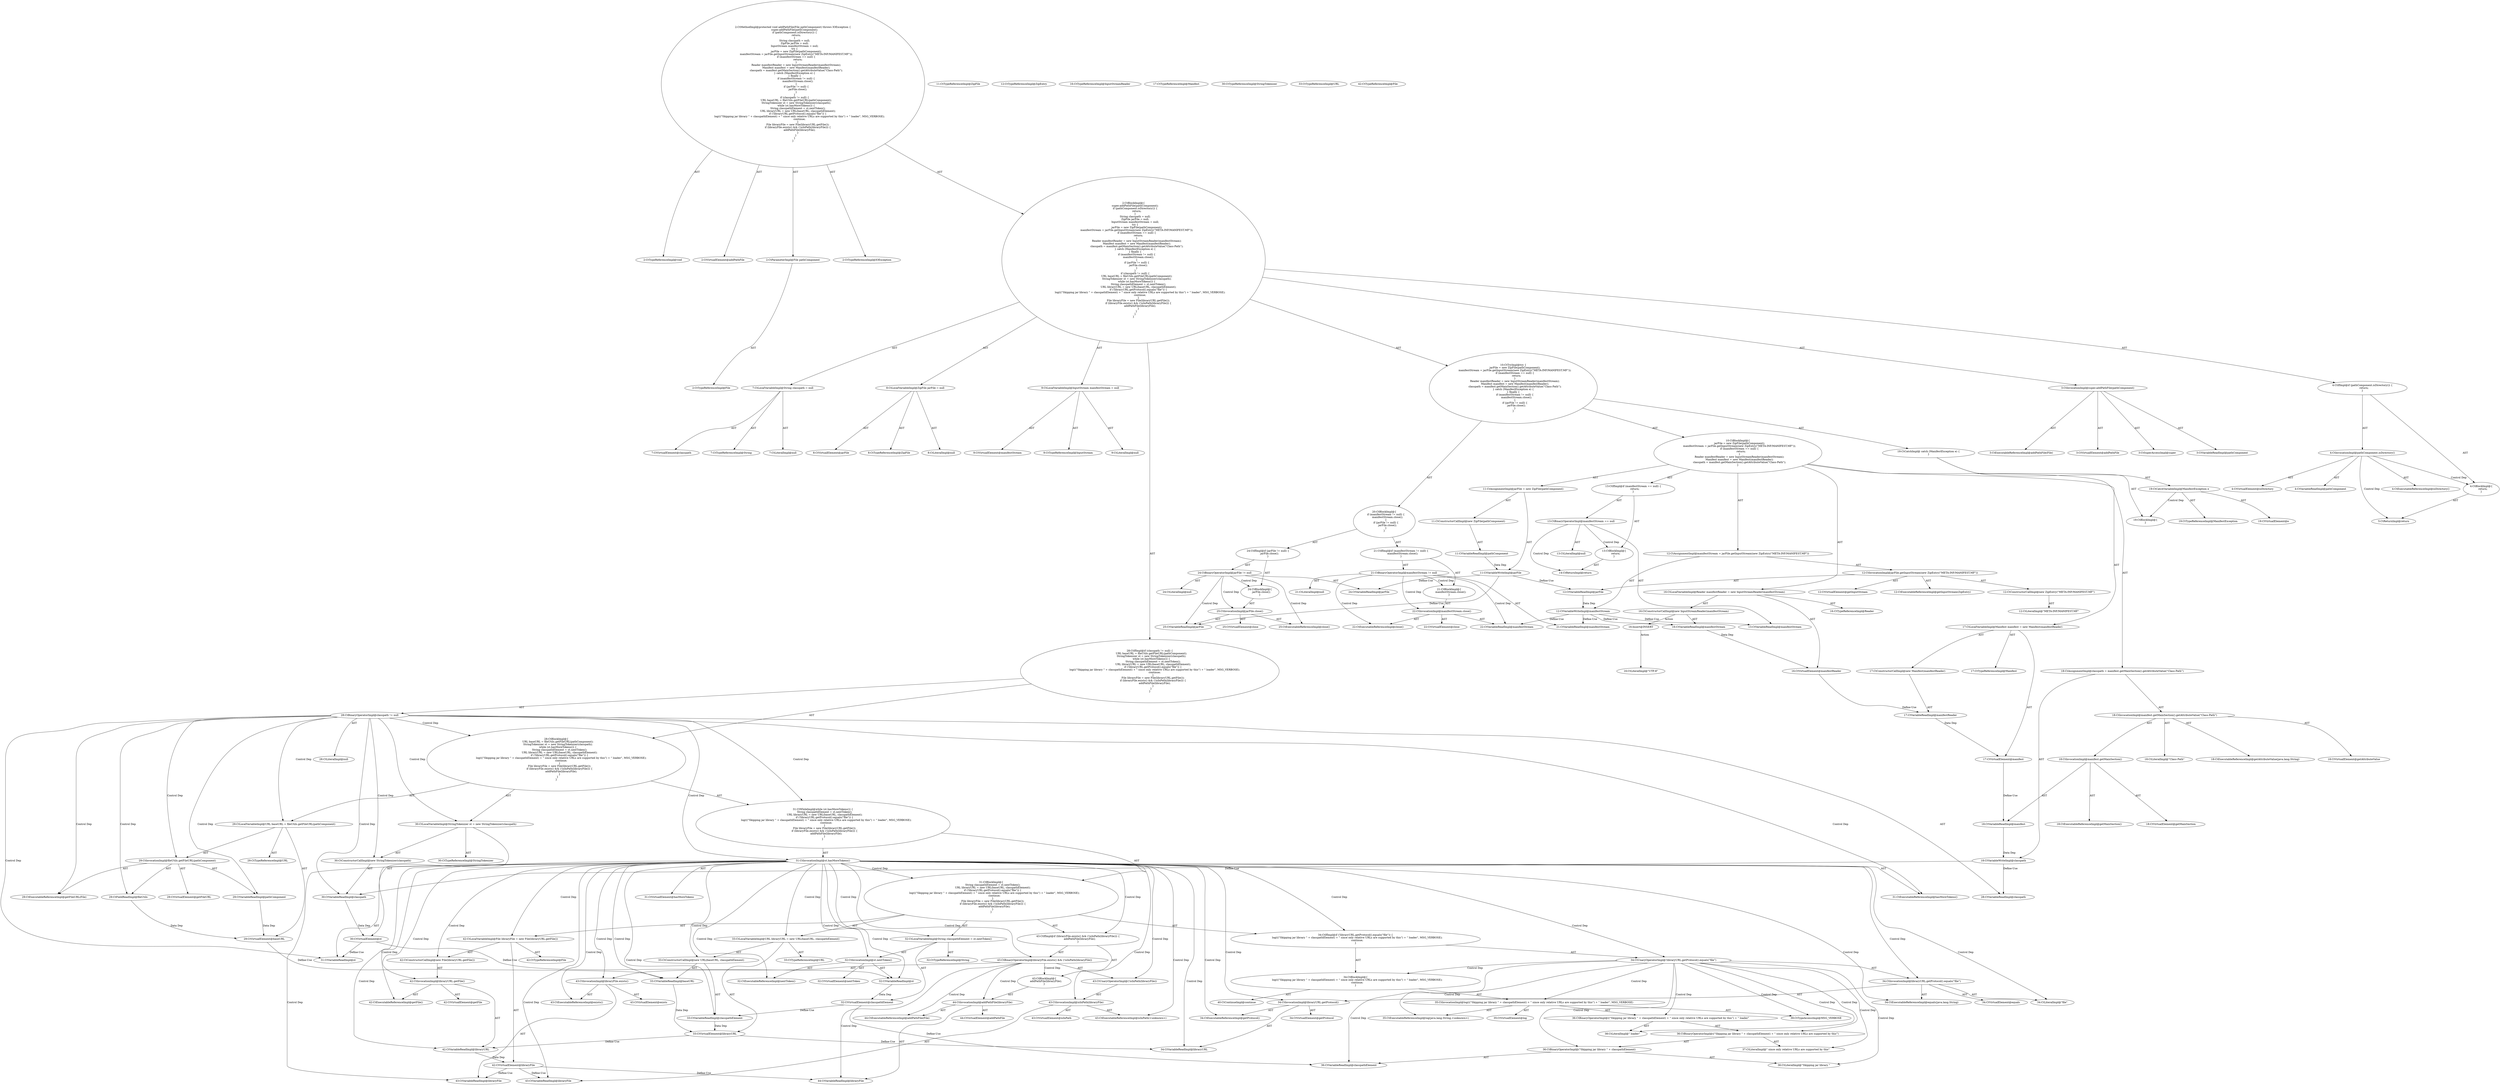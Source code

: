 digraph "addPathFile#?,File" {
0 [label="2:CtTypeReferenceImpl@void" shape=ellipse]
1 [label="2:CtVirtualElement@addPathFile" shape=ellipse]
2 [label="2:CtParameterImpl@File pathComponent" shape=ellipse]
3 [label="2:CtTypeReferenceImpl@File" shape=ellipse]
4 [label="2:CtTypeReferenceImpl@IOException" shape=ellipse]
5 [label="3:CtExecutableReferenceImpl@addPathFile(File)" shape=ellipse]
6 [label="3:CtVirtualElement@addPathFile" shape=ellipse]
7 [label="3:CtSuperAccessImpl@super" shape=ellipse]
8 [label="3:CtVariableReadImpl@pathComponent" shape=ellipse]
9 [label="3:CtInvocationImpl@super.addPathFile(pathComponent)" shape=ellipse]
10 [label="4:CtExecutableReferenceImpl@isDirectory()" shape=ellipse]
11 [label="4:CtVirtualElement@isDirectory" shape=ellipse]
12 [label="4:CtVariableReadImpl@pathComponent" shape=ellipse]
13 [label="4:CtInvocationImpl@pathComponent.isDirectory()" shape=ellipse]
14 [label="5:CtReturnImpl@return" shape=ellipse]
15 [label="4:CtBlockImpl@\{
    return;
\}" shape=ellipse]
16 [label="4:CtIfImpl@if (pathComponent.isDirectory()) \{
    return;
\}" shape=ellipse]
17 [label="7:CtTypeReferenceImpl@String" shape=ellipse]
18 [label="7:CtLiteralImpl@null" shape=ellipse]
19 [label="7:CtVirtualElement@classpath" shape=ellipse]
20 [label="7:CtLocalVariableImpl@String classpath = null" shape=ellipse]
21 [label="8:CtTypeReferenceImpl@ZipFile" shape=ellipse]
22 [label="8:CtLiteralImpl@null" shape=ellipse]
23 [label="8:CtVirtualElement@jarFile" shape=ellipse]
24 [label="8:CtLocalVariableImpl@ZipFile jarFile = null" shape=ellipse]
25 [label="9:CtTypeReferenceImpl@InputStream" shape=ellipse]
26 [label="9:CtLiteralImpl@null" shape=ellipse]
27 [label="9:CtVirtualElement@manifestStream" shape=ellipse]
28 [label="9:CtLocalVariableImpl@InputStream manifestStream = null" shape=ellipse]
29 [label="11:CtVariableWriteImpl@jarFile" shape=ellipse]
30 [label="11:CtTypeReferenceImpl@ZipFile" shape=ellipse]
31 [label="11:CtVariableReadImpl@pathComponent" shape=ellipse]
32 [label="11:CtConstructorCallImpl@new ZipFile(pathComponent)" shape=ellipse]
33 [label="11:CtAssignmentImpl@jarFile = new ZipFile(pathComponent)" shape=ellipse]
34 [label="12:CtVariableWriteImpl@manifestStream" shape=ellipse]
35 [label="12:CtExecutableReferenceImpl@getInputStream(ZipEntry)" shape=ellipse]
36 [label="12:CtVirtualElement@getInputStream" shape=ellipse]
37 [label="12:CtVariableReadImpl@jarFile" shape=ellipse]
38 [label="12:CtTypeReferenceImpl@ZipEntry" shape=ellipse]
39 [label="12:CtLiteralImpl@\"META-INF/MANIFEST.MF\"" shape=ellipse]
40 [label="12:CtConstructorCallImpl@new ZipEntry(\"META-INF/MANIFEST.MF\")" shape=ellipse]
41 [label="12:CtInvocationImpl@jarFile.getInputStream(new ZipEntry(\"META-INF/MANIFEST.MF\"))" shape=ellipse]
42 [label="12:CtAssignmentImpl@manifestStream = jarFile.getInputStream(new ZipEntry(\"META-INF/MANIFEST.MF\"))" shape=ellipse]
43 [label="13:CtVariableReadImpl@manifestStream" shape=ellipse]
44 [label="13:CtLiteralImpl@null" shape=ellipse]
45 [label="13:CtBinaryOperatorImpl@manifestStream == null" shape=ellipse]
46 [label="14:CtReturnImpl@return" shape=ellipse]
47 [label="13:CtBlockImpl@\{
    return;
\}" shape=ellipse]
48 [label="13:CtIfImpl@if (manifestStream == null) \{
    return;
\}" shape=ellipse]
49 [label="16:CtTypeReferenceImpl@Reader" shape=ellipse]
50 [label="16:CtTypeReferenceImpl@InputStreamReader" shape=ellipse]
51 [label="16:CtVariableReadImpl@manifestStream" shape=ellipse]
52 [label="16:CtConstructorCallImpl@new InputStreamReader(manifestStream)" shape=ellipse]
53 [label="16:CtVirtualElement@manifestReader" shape=ellipse]
54 [label="16:CtLocalVariableImpl@Reader manifestReader = new InputStreamReader(manifestStream)" shape=ellipse]
55 [label="17:CtTypeReferenceImpl@Manifest" shape=ellipse]
56 [label="17:CtTypeReferenceImpl@Manifest" shape=ellipse]
57 [label="17:CtVariableReadImpl@manifestReader" shape=ellipse]
58 [label="17:CtConstructorCallImpl@new Manifest(manifestReader)" shape=ellipse]
59 [label="17:CtVirtualElement@manifest" shape=ellipse]
60 [label="17:CtLocalVariableImpl@Manifest manifest = new Manifest(manifestReader)" shape=ellipse]
61 [label="18:CtVariableWriteImpl@classpath" shape=ellipse]
62 [label="18:CtExecutableReferenceImpl@getAttributeValue(java.lang.String)" shape=ellipse]
63 [label="18:CtVirtualElement@getAttributeValue" shape=ellipse]
64 [label="18:CtExecutableReferenceImpl@getMainSection()" shape=ellipse]
65 [label="18:CtVirtualElement@getMainSection" shape=ellipse]
66 [label="18:CtVariableReadImpl@manifest" shape=ellipse]
67 [label="18:CtInvocationImpl@manifest.getMainSection()" shape=ellipse]
68 [label="18:CtLiteralImpl@\"Class-Path\"" shape=ellipse]
69 [label="18:CtInvocationImpl@manifest.getMainSection().getAttributeValue(\"Class-Path\")" shape=ellipse]
70 [label="18:CtAssignmentImpl@classpath = manifest.getMainSection().getAttributeValue(\"Class-Path\")" shape=ellipse]
71 [label="10:CtBlockImpl@\{
    jarFile = new ZipFile(pathComponent);
    manifestStream = jarFile.getInputStream(new ZipEntry(\"META-INF/MANIFEST.MF\"));
    if (manifestStream == null) \{
        return;
    \}
    Reader manifestReader = new InputStreamReader(manifestStream);
    Manifest manifest = new Manifest(manifestReader);
    classpath = manifest.getMainSection().getAttributeValue(\"Class-Path\");
\}" shape=ellipse]
72 [label="19:CtVirtualElement@e" shape=ellipse]
73 [label="19:CtTypeReferenceImpl@ManifestException" shape=ellipse]
74 [label="19:CtCatchVariableImpl@ManifestException e" shape=ellipse]
75 [label="19:CtBlockImpl@\{
\}" shape=ellipse]
76 [label="19:CtCatchImpl@ catch (ManifestException e) \{
\}" shape=ellipse]
77 [label="21:CtVariableReadImpl@manifestStream" shape=ellipse]
78 [label="21:CtLiteralImpl@null" shape=ellipse]
79 [label="21:CtBinaryOperatorImpl@manifestStream != null" shape=ellipse]
80 [label="22:CtExecutableReferenceImpl@close()" shape=ellipse]
81 [label="22:CtVirtualElement@close" shape=ellipse]
82 [label="22:CtVariableReadImpl@manifestStream" shape=ellipse]
83 [label="22:CtInvocationImpl@manifestStream.close()" shape=ellipse]
84 [label="21:CtBlockImpl@\{
    manifestStream.close();
\}" shape=ellipse]
85 [label="21:CtIfImpl@if (manifestStream != null) \{
    manifestStream.close();
\}" shape=ellipse]
86 [label="24:CtVariableReadImpl@jarFile" shape=ellipse]
87 [label="24:CtLiteralImpl@null" shape=ellipse]
88 [label="24:CtBinaryOperatorImpl@jarFile != null" shape=ellipse]
89 [label="25:CtExecutableReferenceImpl@close()" shape=ellipse]
90 [label="25:CtVirtualElement@close" shape=ellipse]
91 [label="25:CtVariableReadImpl@jarFile" shape=ellipse]
92 [label="25:CtInvocationImpl@jarFile.close()" shape=ellipse]
93 [label="24:CtBlockImpl@\{
    jarFile.close();
\}" shape=ellipse]
94 [label="24:CtIfImpl@if (jarFile != null) \{
    jarFile.close();
\}" shape=ellipse]
95 [label="20:CtBlockImpl@\{
    if (manifestStream != null) \{
        manifestStream.close();
    \}
    if (jarFile != null) \{
        jarFile.close();
    \}
\}" shape=ellipse]
96 [label="10:CtTryImpl@try \{
    jarFile = new ZipFile(pathComponent);
    manifestStream = jarFile.getInputStream(new ZipEntry(\"META-INF/MANIFEST.MF\"));
    if (manifestStream == null) \{
        return;
    \}
    Reader manifestReader = new InputStreamReader(manifestStream);
    Manifest manifest = new Manifest(manifestReader);
    classpath = manifest.getMainSection().getAttributeValue(\"Class-Path\");
\} catch (ManifestException e) \{
\} finally \{
    if (manifestStream != null) \{
        manifestStream.close();
    \}
    if (jarFile != null) \{
        jarFile.close();
    \}
\}" shape=ellipse]
97 [label="28:CtVariableReadImpl@classpath" shape=ellipse]
98 [label="28:CtLiteralImpl@null" shape=ellipse]
99 [label="28:CtBinaryOperatorImpl@classpath != null" shape=ellipse]
100 [label="29:CtTypeReferenceImpl@URL" shape=ellipse]
101 [label="29:CtExecutableReferenceImpl@getFileURL(File)" shape=ellipse]
102 [label="29:CtVirtualElement@getFileURL" shape=ellipse]
103 [label="29:CtFieldReadImpl@fileUtils" shape=ellipse]
104 [label="29:CtVariableReadImpl@pathComponent" shape=ellipse]
105 [label="29:CtInvocationImpl@fileUtils.getFileURL(pathComponent)" shape=ellipse]
106 [label="29:CtVirtualElement@baseURL" shape=ellipse]
107 [label="29:CtLocalVariableImpl@URL baseURL = fileUtils.getFileURL(pathComponent)" shape=ellipse]
108 [label="30:CtTypeReferenceImpl@StringTokenizer" shape=ellipse]
109 [label="30:CtTypeReferenceImpl@StringTokenizer" shape=ellipse]
110 [label="30:CtVariableReadImpl@classpath" shape=ellipse]
111 [label="30:CtConstructorCallImpl@new StringTokenizer(classpath)" shape=ellipse]
112 [label="30:CtVirtualElement@st" shape=ellipse]
113 [label="30:CtLocalVariableImpl@StringTokenizer st = new StringTokenizer(classpath)" shape=ellipse]
114 [label="31:CtExecutableReferenceImpl@hasMoreTokens()" shape=ellipse]
115 [label="31:CtVirtualElement@hasMoreTokens" shape=ellipse]
116 [label="31:CtVariableReadImpl@st" shape=ellipse]
117 [label="31:CtInvocationImpl@st.hasMoreTokens()" shape=ellipse]
118 [label="32:CtTypeReferenceImpl@String" shape=ellipse]
119 [label="32:CtExecutableReferenceImpl@nextToken()" shape=ellipse]
120 [label="32:CtVirtualElement@nextToken" shape=ellipse]
121 [label="32:CtVariableReadImpl@st" shape=ellipse]
122 [label="32:CtInvocationImpl@st.nextToken()" shape=ellipse]
123 [label="32:CtVirtualElement@classpathElement" shape=ellipse]
124 [label="32:CtLocalVariableImpl@String classpathElement = st.nextToken()" shape=ellipse]
125 [label="33:CtTypeReferenceImpl@URL" shape=ellipse]
126 [label="33:CtTypeReferenceImpl@URL" shape=ellipse]
127 [label="33:CtVariableReadImpl@baseURL" shape=ellipse]
128 [label="33:CtVariableReadImpl@classpathElement" shape=ellipse]
129 [label="33:CtConstructorCallImpl@new URL(baseURL, classpathElement)" shape=ellipse]
130 [label="33:CtVirtualElement@libraryURL" shape=ellipse]
131 [label="33:CtLocalVariableImpl@URL libraryURL = new URL(baseURL, classpathElement)" shape=ellipse]
132 [label="34:CtExecutableReferenceImpl@equals(java.lang.String)" shape=ellipse]
133 [label="34:CtVirtualElement@equals" shape=ellipse]
134 [label="34:CtExecutableReferenceImpl@getProtocol()" shape=ellipse]
135 [label="34:CtVirtualElement@getProtocol" shape=ellipse]
136 [label="34:CtVariableReadImpl@libraryURL" shape=ellipse]
137 [label="34:CtInvocationImpl@libraryURL.getProtocol()" shape=ellipse]
138 [label="34:CtLiteralImpl@\"file\"" shape=ellipse]
139 [label="34:CtInvocationImpl@libraryURL.getProtocol().equals(\"file\")" shape=ellipse]
140 [label="34:CtUnaryOperatorImpl@!libraryURL.getProtocol().equals(\"file\")" shape=ellipse]
141 [label="35:CtExecutableReferenceImpl@log(java.lang.String,<unknown>)" shape=ellipse]
142 [label="35:CtVirtualElement@log" shape=ellipse]
143 [label="36:CtLiteralImpl@\"Skipping jar library \"" shape=ellipse]
144 [label="36:CtVariableReadImpl@classpathElement" shape=ellipse]
145 [label="36:CtBinaryOperatorImpl@(\"Skipping jar library \" + classpathElement)" shape=ellipse]
146 [label="37:CtLiteralImpl@\" since only relative URLs are supported by this\"" shape=ellipse]
147 [label="36:CtBinaryOperatorImpl@((\"Skipping jar library \" + classpathElement) + \" since only relative URLs are supported by this\")" shape=ellipse]
148 [label="38:CtLiteralImpl@\" loader\"" shape=ellipse]
149 [label="36:CtBinaryOperatorImpl@((\"Skipping jar library \" + classpathElement) + \" since only relative URLs are supported by this\") + \" loader\"" shape=ellipse]
150 [label="39:CtTypeAccessImpl@MSG_VERBOSE" shape=ellipse]
151 [label="35:CtInvocationImpl@log(((\"Skipping jar library \" + classpathElement) + \" since only relative URLs are supported by this\") + \" loader\", MSG_VERBOSE)" shape=ellipse]
152 [label="40:CtContinueImpl@continue" shape=ellipse]
153 [label="34:CtBlockImpl@\{
    log(((\"Skipping jar library \" + classpathElement) + \" since only relative URLs are supported by this\") + \" loader\", MSG_VERBOSE);
    continue;
\}" shape=ellipse]
154 [label="34:CtIfImpl@if (!libraryURL.getProtocol().equals(\"file\")) \{
    log(((\"Skipping jar library \" + classpathElement) + \" since only relative URLs are supported by this\") + \" loader\", MSG_VERBOSE);
    continue;
\}" shape=ellipse]
155 [label="42:CtTypeReferenceImpl@File" shape=ellipse]
156 [label="42:CtTypeReferenceImpl@File" shape=ellipse]
157 [label="42:CtExecutableReferenceImpl@getFile()" shape=ellipse]
158 [label="42:CtVirtualElement@getFile" shape=ellipse]
159 [label="42:CtVariableReadImpl@libraryURL" shape=ellipse]
160 [label="42:CtInvocationImpl@libraryURL.getFile()" shape=ellipse]
161 [label="42:CtConstructorCallImpl@new File(libraryURL.getFile())" shape=ellipse]
162 [label="42:CtVirtualElement@libraryFile" shape=ellipse]
163 [label="42:CtLocalVariableImpl@File libraryFile = new File(libraryURL.getFile())" shape=ellipse]
164 [label="43:CtExecutableReferenceImpl@exists()" shape=ellipse]
165 [label="43:CtVirtualElement@exists" shape=ellipse]
166 [label="43:CtVariableReadImpl@libraryFile" shape=ellipse]
167 [label="43:CtInvocationImpl@libraryFile.exists()" shape=ellipse]
168 [label="43:CtExecutableReferenceImpl@isInPath(<unknown>)" shape=ellipse]
169 [label="43:CtVirtualElement@isInPath" shape=ellipse]
170 [label="43:CtVariableReadImpl@libraryFile" shape=ellipse]
171 [label="43:CtInvocationImpl@isInPath(libraryFile)" shape=ellipse]
172 [label="43:CtUnaryOperatorImpl@(!isInPath(libraryFile))" shape=ellipse]
173 [label="43:CtBinaryOperatorImpl@libraryFile.exists() && (!isInPath(libraryFile))" shape=ellipse]
174 [label="44:CtExecutableReferenceImpl@addPathFile(File)" shape=ellipse]
175 [label="44:CtVirtualElement@addPathFile" shape=ellipse]
176 [label="44:CtVariableReadImpl@libraryFile" shape=ellipse]
177 [label="44:CtInvocationImpl@addPathFile(libraryFile)" shape=ellipse]
178 [label="43:CtBlockImpl@\{
    addPathFile(libraryFile);
\}" shape=ellipse]
179 [label="43:CtIfImpl@if (libraryFile.exists() && (!isInPath(libraryFile))) \{
    addPathFile(libraryFile);
\}" shape=ellipse]
180 [label="31:CtBlockImpl@\{
    String classpathElement = st.nextToken();
    URL libraryURL = new URL(baseURL, classpathElement);
    if (!libraryURL.getProtocol().equals(\"file\")) \{
        log(((\"Skipping jar library \" + classpathElement) + \" since only relative URLs are supported by this\") + \" loader\", MSG_VERBOSE);
        continue;
    \}
    File libraryFile = new File(libraryURL.getFile());
    if (libraryFile.exists() && (!isInPath(libraryFile))) \{
        addPathFile(libraryFile);
    \}
\}" shape=ellipse]
181 [label="31:CtWhileImpl@while (st.hasMoreTokens()) \{
    String classpathElement = st.nextToken();
    URL libraryURL = new URL(baseURL, classpathElement);
    if (!libraryURL.getProtocol().equals(\"file\")) \{
        log(((\"Skipping jar library \" + classpathElement) + \" since only relative URLs are supported by this\") + \" loader\", MSG_VERBOSE);
        continue;
    \}
    File libraryFile = new File(libraryURL.getFile());
    if (libraryFile.exists() && (!isInPath(libraryFile))) \{
        addPathFile(libraryFile);
    \}
\} " shape=ellipse]
182 [label="28:CtBlockImpl@\{
    URL baseURL = fileUtils.getFileURL(pathComponent);
    StringTokenizer st = new StringTokenizer(classpath);
    while (st.hasMoreTokens()) \{
        String classpathElement = st.nextToken();
        URL libraryURL = new URL(baseURL, classpathElement);
        if (!libraryURL.getProtocol().equals(\"file\")) \{
            log(((\"Skipping jar library \" + classpathElement) + \" since only relative URLs are supported by this\") + \" loader\", MSG_VERBOSE);
            continue;
        \}
        File libraryFile = new File(libraryURL.getFile());
        if (libraryFile.exists() && (!isInPath(libraryFile))) \{
            addPathFile(libraryFile);
        \}
    \} 
\}" shape=ellipse]
183 [label="28:CtIfImpl@if (classpath != null) \{
    URL baseURL = fileUtils.getFileURL(pathComponent);
    StringTokenizer st = new StringTokenizer(classpath);
    while (st.hasMoreTokens()) \{
        String classpathElement = st.nextToken();
        URL libraryURL = new URL(baseURL, classpathElement);
        if (!libraryURL.getProtocol().equals(\"file\")) \{
            log(((\"Skipping jar library \" + classpathElement) + \" since only relative URLs are supported by this\") + \" loader\", MSG_VERBOSE);
            continue;
        \}
        File libraryFile = new File(libraryURL.getFile());
        if (libraryFile.exists() && (!isInPath(libraryFile))) \{
            addPathFile(libraryFile);
        \}
    \} 
\}" shape=ellipse]
184 [label="2:CtBlockImpl@\{
    super.addPathFile(pathComponent);
    if (pathComponent.isDirectory()) \{
        return;
    \}
    String classpath = null;
    ZipFile jarFile = null;
    InputStream manifestStream = null;
    try \{
        jarFile = new ZipFile(pathComponent);
        manifestStream = jarFile.getInputStream(new ZipEntry(\"META-INF/MANIFEST.MF\"));
        if (manifestStream == null) \{
            return;
        \}
        Reader manifestReader = new InputStreamReader(manifestStream);
        Manifest manifest = new Manifest(manifestReader);
        classpath = manifest.getMainSection().getAttributeValue(\"Class-Path\");
    \} catch (ManifestException e) \{
    \} finally \{
        if (manifestStream != null) \{
            manifestStream.close();
        \}
        if (jarFile != null) \{
            jarFile.close();
        \}
    \}
    if (classpath != null) \{
        URL baseURL = fileUtils.getFileURL(pathComponent);
        StringTokenizer st = new StringTokenizer(classpath);
        while (st.hasMoreTokens()) \{
            String classpathElement = st.nextToken();
            URL libraryURL = new URL(baseURL, classpathElement);
            if (!libraryURL.getProtocol().equals(\"file\")) \{
                log(((\"Skipping jar library \" + classpathElement) + \" since only relative URLs are supported by this\") + \" loader\", MSG_VERBOSE);
                continue;
            \}
            File libraryFile = new File(libraryURL.getFile());
            if (libraryFile.exists() && (!isInPath(libraryFile))) \{
                addPathFile(libraryFile);
            \}
        \} 
    \}
\}" shape=ellipse]
185 [label="2:CtMethodImpl@protected void addPathFile(File pathComponent) throws IOException \{
    super.addPathFile(pathComponent);
    if (pathComponent.isDirectory()) \{
        return;
    \}
    String classpath = null;
    ZipFile jarFile = null;
    InputStream manifestStream = null;
    try \{
        jarFile = new ZipFile(pathComponent);
        manifestStream = jarFile.getInputStream(new ZipEntry(\"META-INF/MANIFEST.MF\"));
        if (manifestStream == null) \{
            return;
        \}
        Reader manifestReader = new InputStreamReader(manifestStream);
        Manifest manifest = new Manifest(manifestReader);
        classpath = manifest.getMainSection().getAttributeValue(\"Class-Path\");
    \} catch (ManifestException e) \{
    \} finally \{
        if (manifestStream != null) \{
            manifestStream.close();
        \}
        if (jarFile != null) \{
            jarFile.close();
        \}
    \}
    if (classpath != null) \{
        URL baseURL = fileUtils.getFileURL(pathComponent);
        StringTokenizer st = new StringTokenizer(classpath);
        while (st.hasMoreTokens()) \{
            String classpathElement = st.nextToken();
            URL libraryURL = new URL(baseURL, classpathElement);
            if (!libraryURL.getProtocol().equals(\"file\")) \{
                log(((\"Skipping jar library \" + classpathElement) + \" since only relative URLs are supported by this\") + \" loader\", MSG_VERBOSE);
                continue;
            \}
            File libraryFile = new File(libraryURL.getFile());
            if (libraryFile.exists() && (!isInPath(libraryFile))) \{
                addPathFile(libraryFile);
            \}
        \} 
    \}
\}" shape=ellipse]
186 [label="16:Insert@INSERT" shape=ellipse]
187 [label="16:CtLiteralImpl@\"UTF-8\"" shape=ellipse]
2 -> 3 [label="AST"];
9 -> 6 [label="AST"];
9 -> 7 [label="AST"];
9 -> 5 [label="AST"];
9 -> 8 [label="AST"];
13 -> 11 [label="AST"];
13 -> 12 [label="AST"];
13 -> 10 [label="AST"];
13 -> 15 [label="Control Dep"];
13 -> 14 [label="Control Dep"];
15 -> 14 [label="AST"];
16 -> 13 [label="AST"];
16 -> 15 [label="AST"];
20 -> 19 [label="AST"];
20 -> 17 [label="AST"];
20 -> 18 [label="AST"];
24 -> 23 [label="AST"];
24 -> 21 [label="AST"];
24 -> 22 [label="AST"];
28 -> 27 [label="AST"];
28 -> 25 [label="AST"];
28 -> 26 [label="AST"];
29 -> 37 [label="Define-Use"];
29 -> 86 [label="Define-Use"];
29 -> 91 [label="Define-Use"];
31 -> 29 [label="Data Dep"];
32 -> 31 [label="AST"];
33 -> 29 [label="AST"];
33 -> 32 [label="AST"];
34 -> 43 [label="Define-Use"];
34 -> 51 [label="Define-Use"];
34 -> 77 [label="Define-Use"];
34 -> 82 [label="Define-Use"];
37 -> 34 [label="Data Dep"];
40 -> 39 [label="AST"];
41 -> 36 [label="AST"];
41 -> 37 [label="AST"];
41 -> 35 [label="AST"];
41 -> 40 [label="AST"];
42 -> 34 [label="AST"];
42 -> 41 [label="AST"];
45 -> 43 [label="AST"];
45 -> 44 [label="AST"];
45 -> 47 [label="Control Dep"];
45 -> 46 [label="Control Dep"];
47 -> 46 [label="AST"];
48 -> 45 [label="AST"];
48 -> 47 [label="AST"];
51 -> 53 [label="Data Dep"];
52 -> 51 [label="AST"];
52 -> 186 [label="Action"];
53 -> 57 [label="Define-Use"];
54 -> 53 [label="AST"];
54 -> 49 [label="AST"];
54 -> 52 [label="AST"];
57 -> 59 [label="Data Dep"];
58 -> 57 [label="AST"];
59 -> 66 [label="Define-Use"];
60 -> 59 [label="AST"];
60 -> 55 [label="AST"];
60 -> 58 [label="AST"];
61 -> 97 [label="Define-Use"];
61 -> 110 [label="Define-Use"];
66 -> 61 [label="Data Dep"];
67 -> 65 [label="AST"];
67 -> 66 [label="AST"];
67 -> 64 [label="AST"];
69 -> 63 [label="AST"];
69 -> 67 [label="AST"];
69 -> 62 [label="AST"];
69 -> 68 [label="AST"];
70 -> 61 [label="AST"];
70 -> 69 [label="AST"];
71 -> 33 [label="AST"];
71 -> 42 [label="AST"];
71 -> 48 [label="AST"];
71 -> 54 [label="AST"];
71 -> 60 [label="AST"];
71 -> 70 [label="AST"];
74 -> 72 [label="AST"];
74 -> 73 [label="AST"];
74 -> 75 [label="Control Dep"];
76 -> 74 [label="AST"];
76 -> 75 [label="AST"];
79 -> 77 [label="AST"];
79 -> 78 [label="AST"];
79 -> 84 [label="Control Dep"];
79 -> 83 [label="Control Dep"];
79 -> 80 [label="Control Dep"];
79 -> 82 [label="Control Dep"];
83 -> 81 [label="AST"];
83 -> 82 [label="AST"];
83 -> 80 [label="AST"];
84 -> 83 [label="AST"];
85 -> 79 [label="AST"];
85 -> 84 [label="AST"];
88 -> 86 [label="AST"];
88 -> 87 [label="AST"];
88 -> 93 [label="Control Dep"];
88 -> 92 [label="Control Dep"];
88 -> 89 [label="Control Dep"];
88 -> 91 [label="Control Dep"];
92 -> 90 [label="AST"];
92 -> 91 [label="AST"];
92 -> 89 [label="AST"];
93 -> 92 [label="AST"];
94 -> 88 [label="AST"];
94 -> 93 [label="AST"];
95 -> 85 [label="AST"];
95 -> 94 [label="AST"];
96 -> 71 [label="AST"];
96 -> 76 [label="AST"];
96 -> 95 [label="AST"];
99 -> 97 [label="AST"];
99 -> 98 [label="AST"];
99 -> 182 [label="Control Dep"];
99 -> 107 [label="Control Dep"];
99 -> 105 [label="Control Dep"];
99 -> 101 [label="Control Dep"];
99 -> 103 [label="Control Dep"];
99 -> 104 [label="Control Dep"];
99 -> 113 [label="Control Dep"];
99 -> 111 [label="Control Dep"];
99 -> 110 [label="Control Dep"];
99 -> 181 [label="Control Dep"];
99 -> 117 [label="Control Dep"];
99 -> 114 [label="Control Dep"];
99 -> 116 [label="Control Dep"];
103 -> 106 [label="Data Dep"];
104 -> 106 [label="Data Dep"];
105 -> 102 [label="AST"];
105 -> 103 [label="AST"];
105 -> 101 [label="AST"];
105 -> 104 [label="AST"];
106 -> 127 [label="Define-Use"];
107 -> 106 [label="AST"];
107 -> 100 [label="AST"];
107 -> 105 [label="AST"];
110 -> 112 [label="Data Dep"];
111 -> 110 [label="AST"];
112 -> 116 [label="Define-Use"];
112 -> 121 [label="Define-Use"];
113 -> 112 [label="AST"];
113 -> 108 [label="AST"];
113 -> 111 [label="AST"];
117 -> 115 [label="AST"];
117 -> 116 [label="AST"];
117 -> 114 [label="AST"];
117 -> 180 [label="Control Dep"];
117 -> 124 [label="Control Dep"];
117 -> 122 [label="Control Dep"];
117 -> 119 [label="Control Dep"];
117 -> 121 [label="Control Dep"];
117 -> 131 [label="Control Dep"];
117 -> 129 [label="Control Dep"];
117 -> 127 [label="Control Dep"];
117 -> 128 [label="Control Dep"];
117 -> 154 [label="Control Dep"];
117 -> 140 [label="Control Dep"];
117 -> 139 [label="Control Dep"];
117 -> 132 [label="Control Dep"];
117 -> 137 [label="Control Dep"];
117 -> 134 [label="Control Dep"];
117 -> 136 [label="Control Dep"];
117 -> 138 [label="Control Dep"];
117 -> 163 [label="Control Dep"];
117 -> 161 [label="Control Dep"];
117 -> 160 [label="Control Dep"];
117 -> 157 [label="Control Dep"];
117 -> 159 [label="Control Dep"];
117 -> 179 [label="Control Dep"];
117 -> 173 [label="Control Dep"];
117 -> 167 [label="Control Dep"];
117 -> 164 [label="Control Dep"];
117 -> 166 [label="Control Dep"];
117 -> 172 [label="Control Dep"];
117 -> 171 [label="Control Dep"];
117 -> 168 [label="Control Dep"];
117 -> 170 [label="Control Dep"];
121 -> 123 [label="Data Dep"];
122 -> 120 [label="AST"];
122 -> 121 [label="AST"];
122 -> 119 [label="AST"];
123 -> 128 [label="Define-Use"];
123 -> 144 [label="Define-Use"];
124 -> 123 [label="AST"];
124 -> 118 [label="AST"];
124 -> 122 [label="AST"];
127 -> 130 [label="Data Dep"];
128 -> 130 [label="Data Dep"];
129 -> 127 [label="AST"];
129 -> 128 [label="AST"];
130 -> 136 [label="Define-Use"];
130 -> 159 [label="Define-Use"];
131 -> 130 [label="AST"];
131 -> 125 [label="AST"];
131 -> 129 [label="AST"];
137 -> 135 [label="AST"];
137 -> 136 [label="AST"];
137 -> 134 [label="AST"];
139 -> 133 [label="AST"];
139 -> 137 [label="AST"];
139 -> 132 [label="AST"];
139 -> 138 [label="AST"];
140 -> 139 [label="AST"];
140 -> 153 [label="Control Dep"];
140 -> 151 [label="Control Dep"];
140 -> 141 [label="Control Dep"];
140 -> 149 [label="Control Dep"];
140 -> 147 [label="Control Dep"];
140 -> 145 [label="Control Dep"];
140 -> 143 [label="Control Dep"];
140 -> 144 [label="Control Dep"];
140 -> 146 [label="Control Dep"];
140 -> 148 [label="Control Dep"];
140 -> 150 [label="Control Dep"];
145 -> 143 [label="AST"];
145 -> 144 [label="AST"];
147 -> 145 [label="AST"];
147 -> 146 [label="AST"];
149 -> 147 [label="AST"];
149 -> 148 [label="AST"];
151 -> 142 [label="AST"];
151 -> 141 [label="AST"];
151 -> 149 [label="AST"];
151 -> 150 [label="AST"];
153 -> 151 [label="AST"];
153 -> 152 [label="AST"];
154 -> 140 [label="AST"];
154 -> 153 [label="AST"];
159 -> 162 [label="Data Dep"];
160 -> 158 [label="AST"];
160 -> 159 [label="AST"];
160 -> 157 [label="AST"];
161 -> 160 [label="AST"];
162 -> 166 [label="Define-Use"];
162 -> 170 [label="Define-Use"];
162 -> 176 [label="Define-Use"];
163 -> 162 [label="AST"];
163 -> 155 [label="AST"];
163 -> 161 [label="AST"];
167 -> 165 [label="AST"];
167 -> 166 [label="AST"];
167 -> 164 [label="AST"];
171 -> 169 [label="AST"];
171 -> 168 [label="AST"];
171 -> 170 [label="AST"];
172 -> 171 [label="AST"];
173 -> 167 [label="AST"];
173 -> 172 [label="AST"];
173 -> 178 [label="Control Dep"];
173 -> 177 [label="Control Dep"];
173 -> 174 [label="Control Dep"];
173 -> 176 [label="Control Dep"];
177 -> 175 [label="AST"];
177 -> 174 [label="AST"];
177 -> 176 [label="AST"];
178 -> 177 [label="AST"];
179 -> 173 [label="AST"];
179 -> 178 [label="AST"];
180 -> 124 [label="AST"];
180 -> 131 [label="AST"];
180 -> 154 [label="AST"];
180 -> 163 [label="AST"];
180 -> 179 [label="AST"];
181 -> 117 [label="AST"];
181 -> 180 [label="AST"];
182 -> 107 [label="AST"];
182 -> 113 [label="AST"];
182 -> 181 [label="AST"];
183 -> 99 [label="AST"];
183 -> 182 [label="AST"];
184 -> 9 [label="AST"];
184 -> 16 [label="AST"];
184 -> 20 [label="AST"];
184 -> 24 [label="AST"];
184 -> 28 [label="AST"];
184 -> 96 [label="AST"];
184 -> 183 [label="AST"];
185 -> 1 [label="AST"];
185 -> 0 [label="AST"];
185 -> 2 [label="AST"];
185 -> 4 [label="AST"];
185 -> 184 [label="AST"];
186 -> 187 [label="Action"];
}